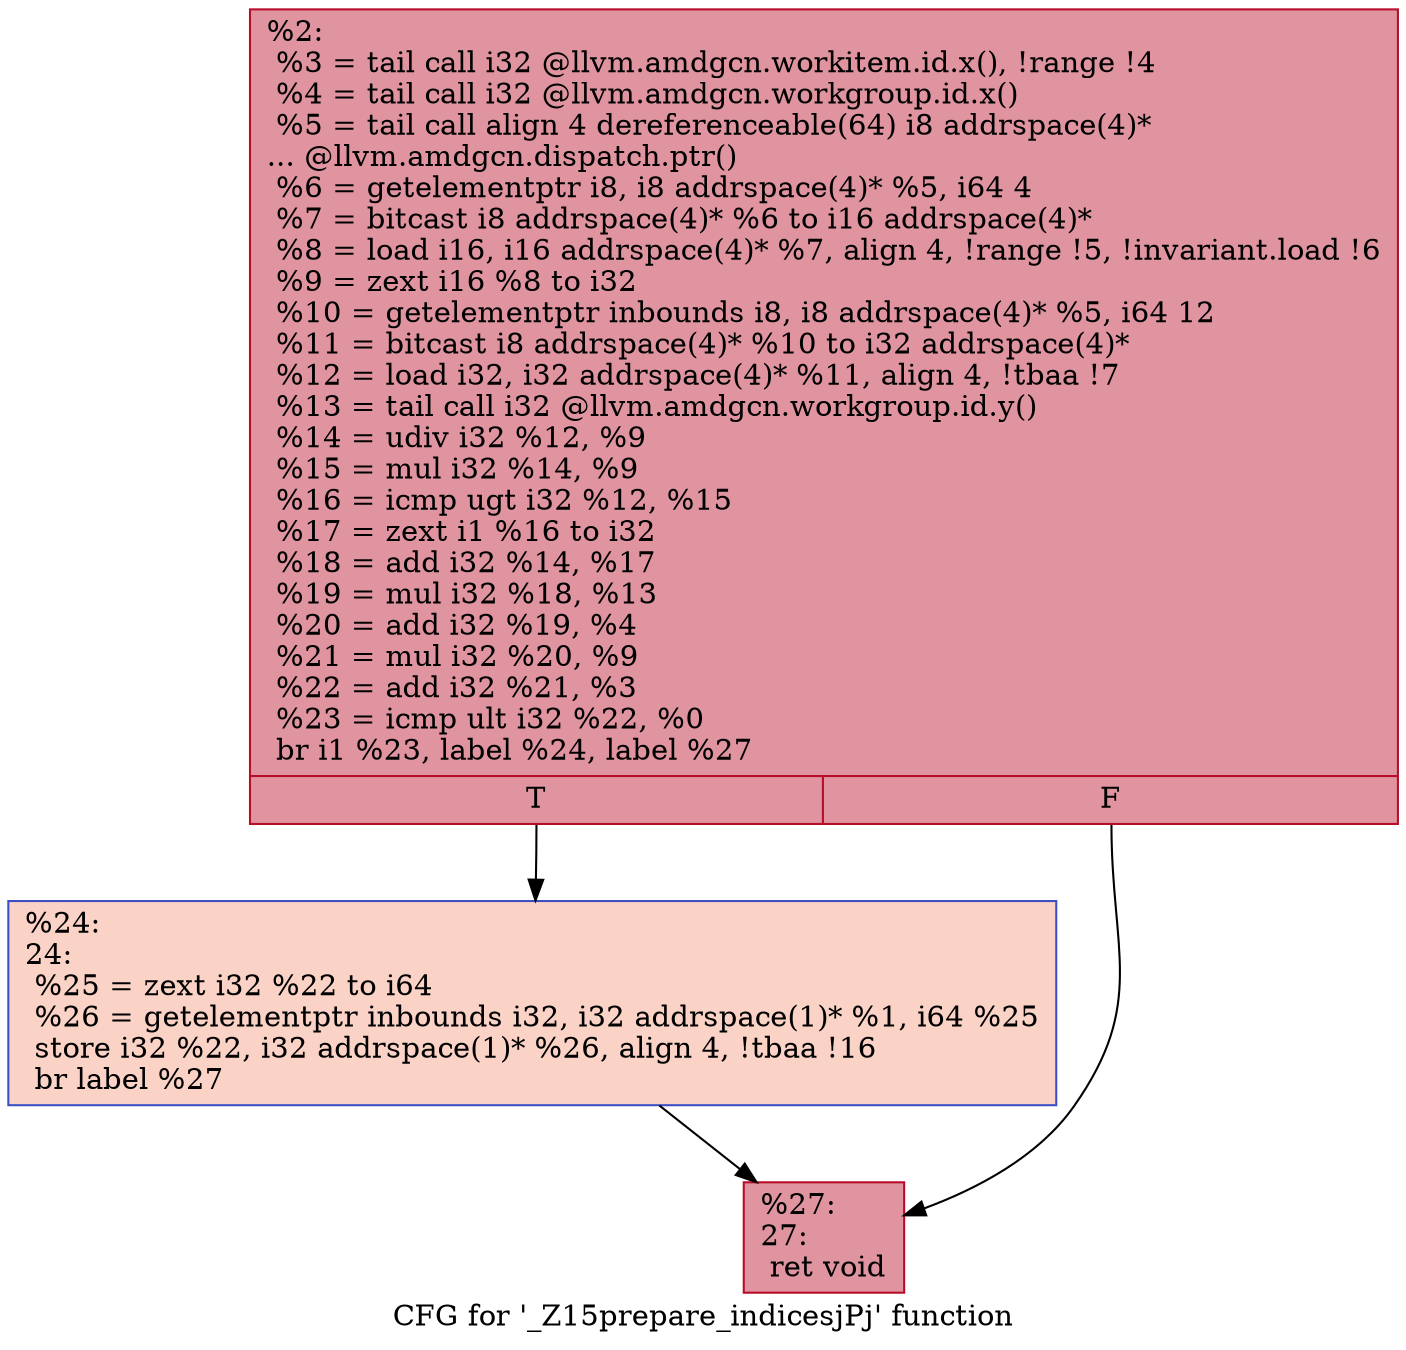 digraph "CFG for '_Z15prepare_indicesjPj' function" {
	label="CFG for '_Z15prepare_indicesjPj' function";

	Node0x52bb2d0 [shape=record,color="#b70d28ff", style=filled, fillcolor="#b70d2870",label="{%2:\l  %3 = tail call i32 @llvm.amdgcn.workitem.id.x(), !range !4\l  %4 = tail call i32 @llvm.amdgcn.workgroup.id.x()\l  %5 = tail call align 4 dereferenceable(64) i8 addrspace(4)*\l... @llvm.amdgcn.dispatch.ptr()\l  %6 = getelementptr i8, i8 addrspace(4)* %5, i64 4\l  %7 = bitcast i8 addrspace(4)* %6 to i16 addrspace(4)*\l  %8 = load i16, i16 addrspace(4)* %7, align 4, !range !5, !invariant.load !6\l  %9 = zext i16 %8 to i32\l  %10 = getelementptr inbounds i8, i8 addrspace(4)* %5, i64 12\l  %11 = bitcast i8 addrspace(4)* %10 to i32 addrspace(4)*\l  %12 = load i32, i32 addrspace(4)* %11, align 4, !tbaa !7\l  %13 = tail call i32 @llvm.amdgcn.workgroup.id.y()\l  %14 = udiv i32 %12, %9\l  %15 = mul i32 %14, %9\l  %16 = icmp ugt i32 %12, %15\l  %17 = zext i1 %16 to i32\l  %18 = add i32 %14, %17\l  %19 = mul i32 %18, %13\l  %20 = add i32 %19, %4\l  %21 = mul i32 %20, %9\l  %22 = add i32 %21, %3\l  %23 = icmp ult i32 %22, %0\l  br i1 %23, label %24, label %27\l|{<s0>T|<s1>F}}"];
	Node0x52bb2d0:s0 -> Node0x52bdb10;
	Node0x52bb2d0:s1 -> Node0x52bdba0;
	Node0x52bdb10 [shape=record,color="#3d50c3ff", style=filled, fillcolor="#f59c7d70",label="{%24:\l24:                                               \l  %25 = zext i32 %22 to i64\l  %26 = getelementptr inbounds i32, i32 addrspace(1)* %1, i64 %25\l  store i32 %22, i32 addrspace(1)* %26, align 4, !tbaa !16\l  br label %27\l}"];
	Node0x52bdb10 -> Node0x52bdba0;
	Node0x52bdba0 [shape=record,color="#b70d28ff", style=filled, fillcolor="#b70d2870",label="{%27:\l27:                                               \l  ret void\l}"];
}
